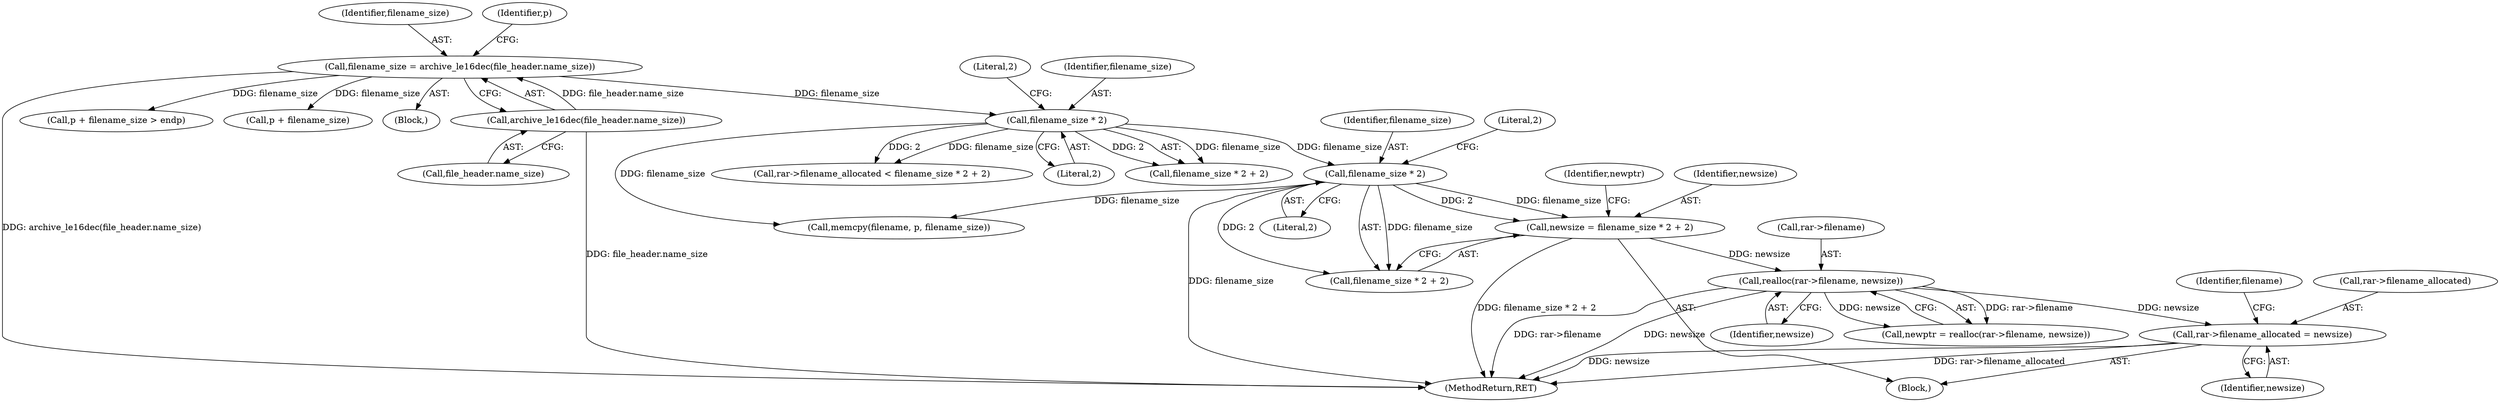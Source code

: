 digraph "0_libarchive_5562545b5562f6d12a4ef991fae158bf4ccf92b6@API" {
"1000689" [label="(Call,rar->filename_allocated = newsize)"];
"1000665" [label="(Call,realloc(rar->filename, newsize))"];
"1000656" [label="(Call,newsize = filename_size * 2 + 2)"];
"1000659" [label="(Call,filename_size * 2)"];
"1000649" [label="(Call,filename_size * 2)"];
"1000621" [label="(Call,filename_size = archive_le16dec(file_header.name_size))"];
"1000623" [label="(Call,archive_le16dec(file_header.name_size))"];
"1000664" [label="(Identifier,newptr)"];
"1000659" [label="(Call,filename_size * 2)"];
"1000628" [label="(Call,p + filename_size > endp)"];
"1000693" [label="(Identifier,newsize)"];
"1000651" [label="(Literal,2)"];
"1000666" [label="(Call,rar->filename)"];
"1000644" [label="(Call,rar->filename_allocated < filename_size * 2 + 2)"];
"1000622" [label="(Identifier,filename_size)"];
"1000689" [label="(Call,rar->filename_allocated = newsize)"];
"1000656" [label="(Call,newsize = filename_size * 2 + 2)"];
"1000660" [label="(Identifier,filename_size)"];
"1000661" [label="(Literal,2)"];
"1000652" [label="(Literal,2)"];
"1000653" [label="(Block,)"];
"1000648" [label="(Call,filename_size * 2 + 2)"];
"1000699" [label="(Call,memcpy(filename, p, filename_size))"];
"1000629" [label="(Call,p + filename_size)"];
"1000120" [label="(Block,)"];
"1000657" [label="(Identifier,newsize)"];
"1000663" [label="(Call,newptr = realloc(rar->filename, newsize))"];
"1000662" [label="(Literal,2)"];
"1000623" [label="(Call,archive_le16dec(file_header.name_size))"];
"1000624" [label="(Call,file_header.name_size)"];
"1000669" [label="(Identifier,newsize)"];
"1000695" [label="(Identifier,filename)"];
"1000630" [label="(Identifier,p)"];
"1000665" [label="(Call,realloc(rar->filename, newsize))"];
"1000658" [label="(Call,filename_size * 2 + 2)"];
"1000649" [label="(Call,filename_size * 2)"];
"1001741" [label="(MethodReturn,RET)"];
"1000621" [label="(Call,filename_size = archive_le16dec(file_header.name_size))"];
"1000690" [label="(Call,rar->filename_allocated)"];
"1000650" [label="(Identifier,filename_size)"];
"1000689" -> "1000653"  [label="AST: "];
"1000689" -> "1000693"  [label="CFG: "];
"1000690" -> "1000689"  [label="AST: "];
"1000693" -> "1000689"  [label="AST: "];
"1000695" -> "1000689"  [label="CFG: "];
"1000689" -> "1001741"  [label="DDG: newsize"];
"1000689" -> "1001741"  [label="DDG: rar->filename_allocated"];
"1000665" -> "1000689"  [label="DDG: newsize"];
"1000665" -> "1000663"  [label="AST: "];
"1000665" -> "1000669"  [label="CFG: "];
"1000666" -> "1000665"  [label="AST: "];
"1000669" -> "1000665"  [label="AST: "];
"1000663" -> "1000665"  [label="CFG: "];
"1000665" -> "1001741"  [label="DDG: rar->filename"];
"1000665" -> "1001741"  [label="DDG: newsize"];
"1000665" -> "1000663"  [label="DDG: rar->filename"];
"1000665" -> "1000663"  [label="DDG: newsize"];
"1000656" -> "1000665"  [label="DDG: newsize"];
"1000656" -> "1000653"  [label="AST: "];
"1000656" -> "1000658"  [label="CFG: "];
"1000657" -> "1000656"  [label="AST: "];
"1000658" -> "1000656"  [label="AST: "];
"1000664" -> "1000656"  [label="CFG: "];
"1000656" -> "1001741"  [label="DDG: filename_size * 2 + 2"];
"1000659" -> "1000656"  [label="DDG: filename_size"];
"1000659" -> "1000656"  [label="DDG: 2"];
"1000659" -> "1000658"  [label="AST: "];
"1000659" -> "1000661"  [label="CFG: "];
"1000660" -> "1000659"  [label="AST: "];
"1000661" -> "1000659"  [label="AST: "];
"1000662" -> "1000659"  [label="CFG: "];
"1000659" -> "1001741"  [label="DDG: filename_size"];
"1000659" -> "1000658"  [label="DDG: filename_size"];
"1000659" -> "1000658"  [label="DDG: 2"];
"1000649" -> "1000659"  [label="DDG: filename_size"];
"1000659" -> "1000699"  [label="DDG: filename_size"];
"1000649" -> "1000648"  [label="AST: "];
"1000649" -> "1000651"  [label="CFG: "];
"1000650" -> "1000649"  [label="AST: "];
"1000651" -> "1000649"  [label="AST: "];
"1000652" -> "1000649"  [label="CFG: "];
"1000649" -> "1000644"  [label="DDG: filename_size"];
"1000649" -> "1000644"  [label="DDG: 2"];
"1000649" -> "1000648"  [label="DDG: filename_size"];
"1000649" -> "1000648"  [label="DDG: 2"];
"1000621" -> "1000649"  [label="DDG: filename_size"];
"1000649" -> "1000699"  [label="DDG: filename_size"];
"1000621" -> "1000120"  [label="AST: "];
"1000621" -> "1000623"  [label="CFG: "];
"1000622" -> "1000621"  [label="AST: "];
"1000623" -> "1000621"  [label="AST: "];
"1000630" -> "1000621"  [label="CFG: "];
"1000621" -> "1001741"  [label="DDG: archive_le16dec(file_header.name_size)"];
"1000623" -> "1000621"  [label="DDG: file_header.name_size"];
"1000621" -> "1000628"  [label="DDG: filename_size"];
"1000621" -> "1000629"  [label="DDG: filename_size"];
"1000623" -> "1000624"  [label="CFG: "];
"1000624" -> "1000623"  [label="AST: "];
"1000623" -> "1001741"  [label="DDG: file_header.name_size"];
}

